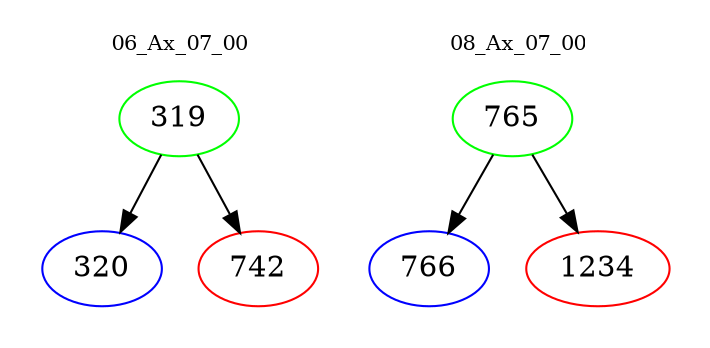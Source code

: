 digraph{
subgraph cluster_0 {
color = white
label = "06_Ax_07_00";
fontsize=10;
T0_319 [label="319", color="green"]
T0_319 -> T0_320 [color="black"]
T0_320 [label="320", color="blue"]
T0_319 -> T0_742 [color="black"]
T0_742 [label="742", color="red"]
}
subgraph cluster_1 {
color = white
label = "08_Ax_07_00";
fontsize=10;
T1_765 [label="765", color="green"]
T1_765 -> T1_766 [color="black"]
T1_766 [label="766", color="blue"]
T1_765 -> T1_1234 [color="black"]
T1_1234 [label="1234", color="red"]
}
}
